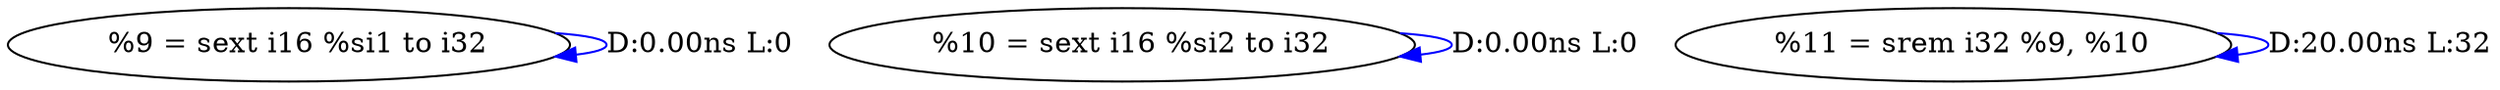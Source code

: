 digraph {
Node0x3154110[label="  %9 = sext i16 %si1 to i32"];
Node0x3154110 -> Node0x3154110[label="D:0.00ns L:0",color=blue];
Node0x31541f0[label="  %10 = sext i16 %si2 to i32"];
Node0x31541f0 -> Node0x31541f0[label="D:0.00ns L:0",color=blue];
Node0x31542d0[label="  %11 = srem i32 %9, %10"];
Node0x31542d0 -> Node0x31542d0[label="D:20.00ns L:32",color=blue];
}
